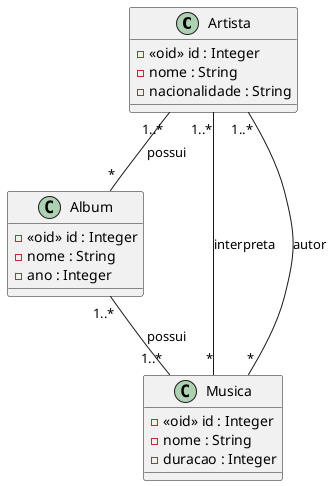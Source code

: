 @startuml
'https://plantuml.com/class-diagram

class Artista {
	- <<oid>> id : Integer
	- nome : String
	- nacionalidade : String
}

class Album {
	- <<oid>> id : Integer
	- nome : String
	- ano : Integer
}

class Musica {
	- <<oid>> id : Integer
	- nome : String
	- duracao : Integer
}

Album "1..*" -- "1..*" Musica : possui
Artista "1..*" -- "*" Album : possui
Musica "*" -- "1..*" Artista : interpreta
Musica "*" -- "1..*" Artista : autor

@enduml